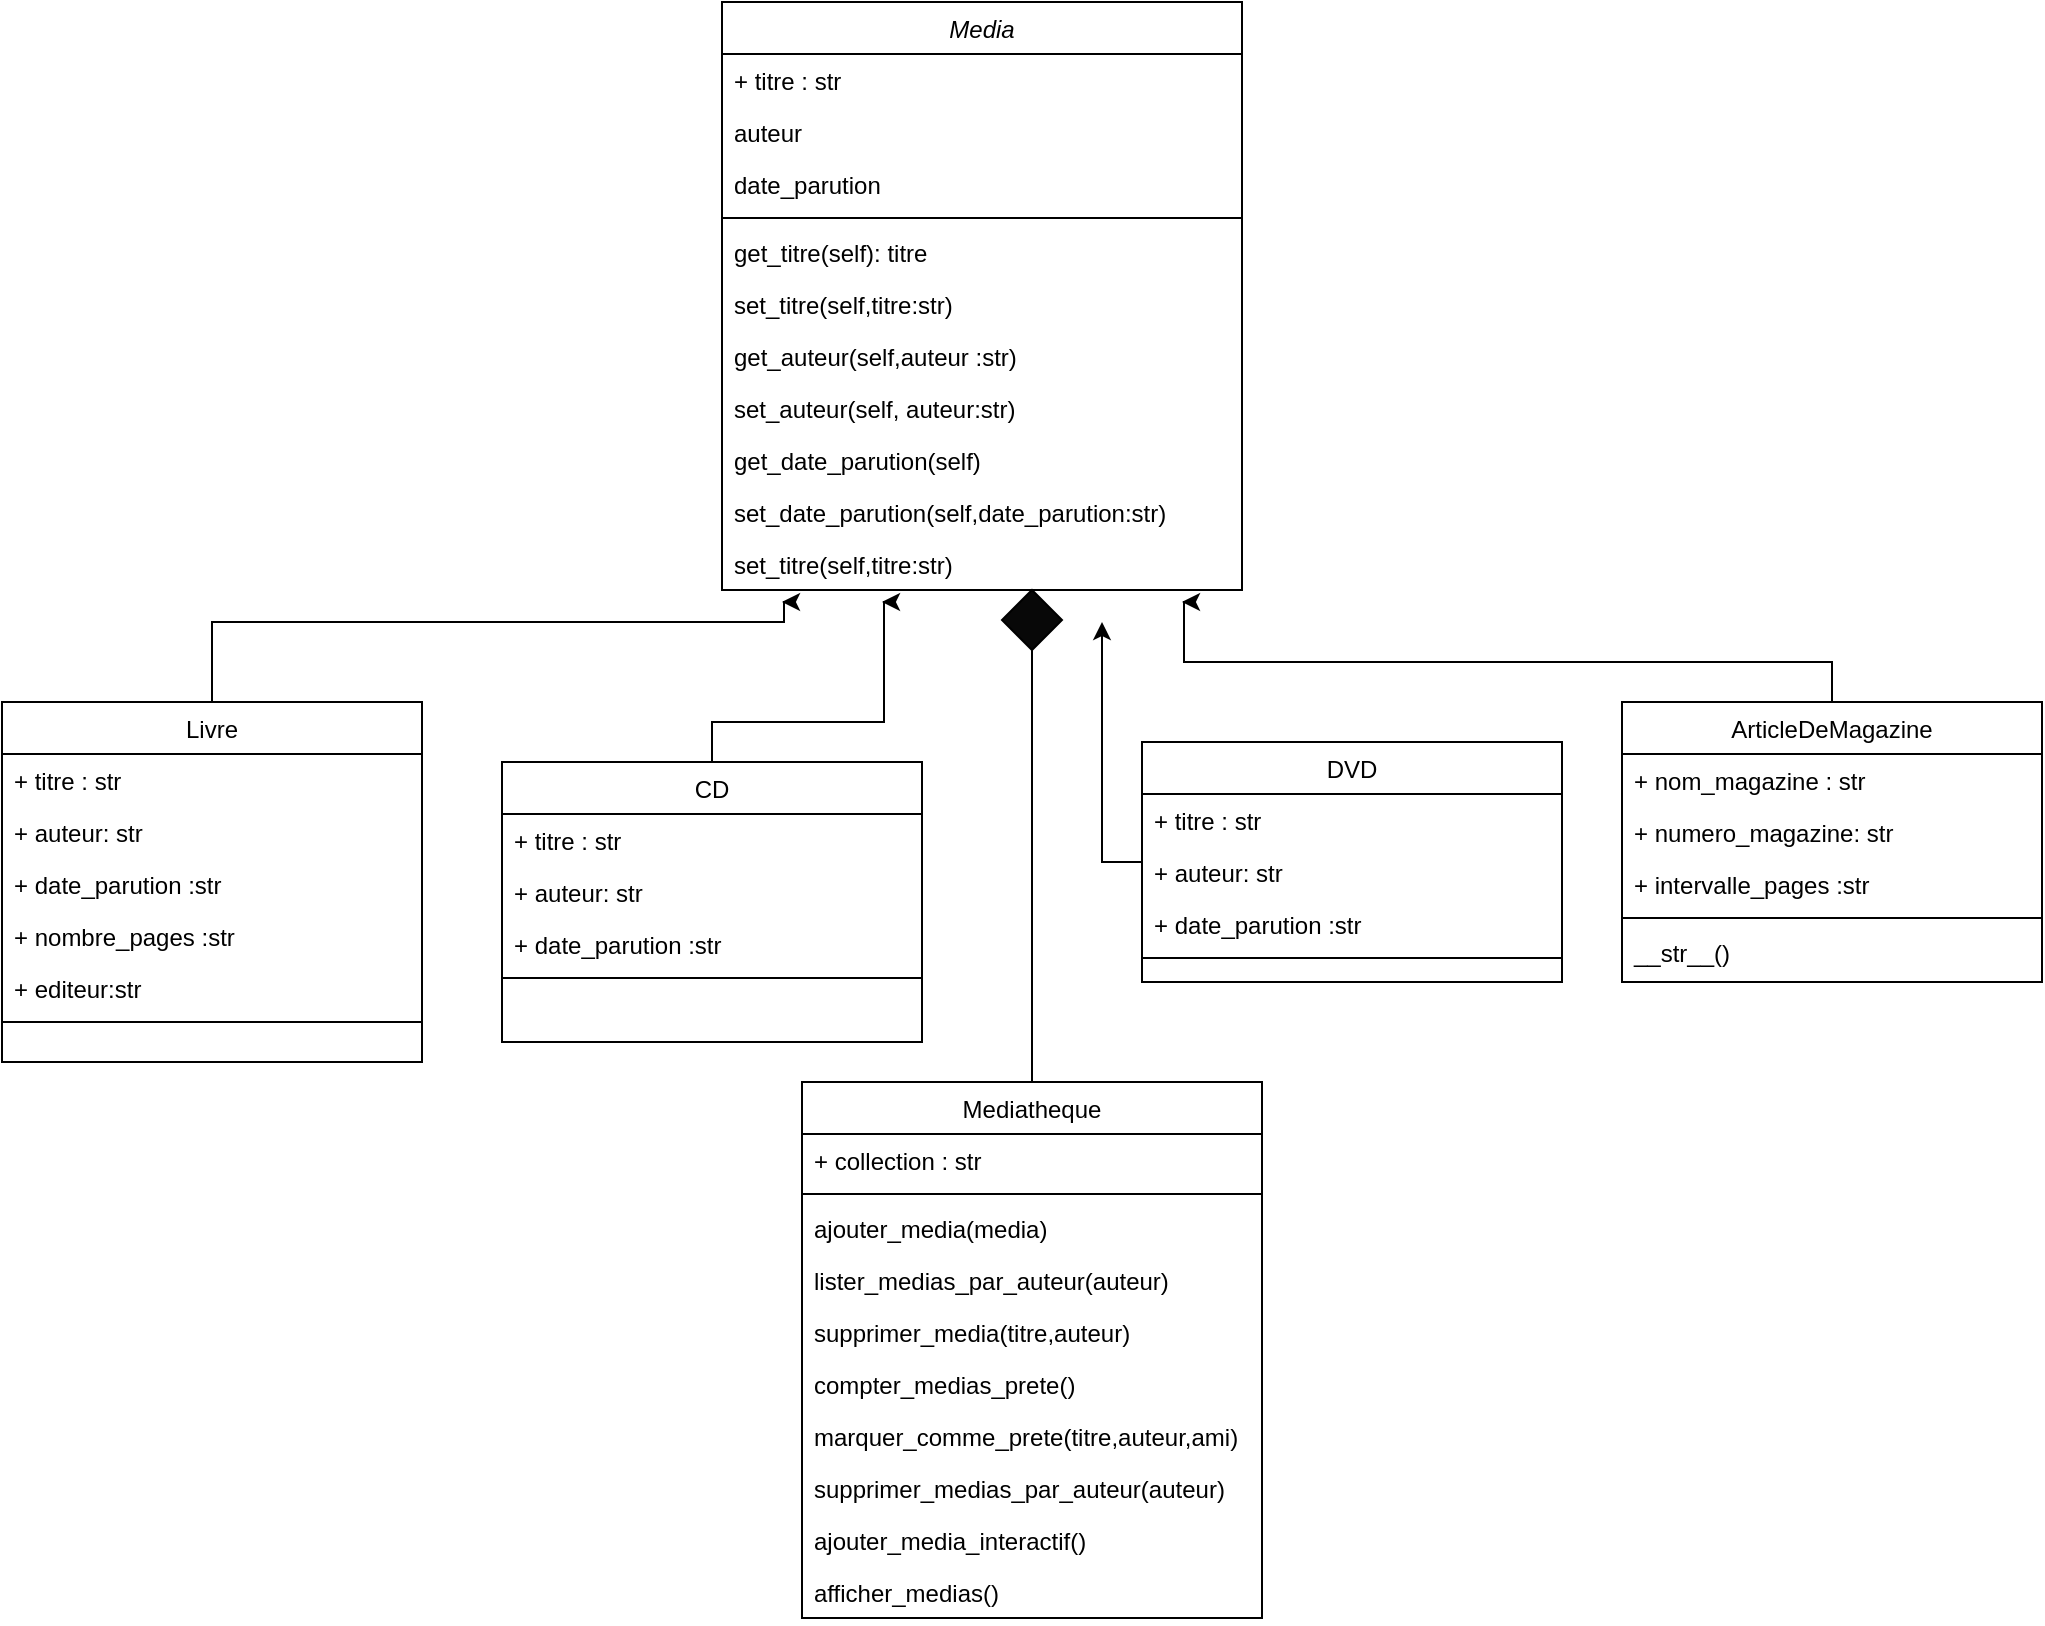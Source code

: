 <mxfile version="23.1.7" type="device">
  <diagram id="C5RBs43oDa-KdzZeNtuy" name="Page-1">
    <mxGraphModel dx="2109" dy="615" grid="1" gridSize="10" guides="1" tooltips="1" connect="1" arrows="1" fold="1" page="1" pageScale="1" pageWidth="827" pageHeight="1169" math="0" shadow="0">
      <root>
        <mxCell id="WIyWlLk6GJQsqaUBKTNV-0" />
        <mxCell id="WIyWlLk6GJQsqaUBKTNV-1" parent="WIyWlLk6GJQsqaUBKTNV-0" />
        <mxCell id="zkfFHV4jXpPFQw0GAbJ--0" value="Media" style="swimlane;fontStyle=2;align=center;verticalAlign=top;childLayout=stackLayout;horizontal=1;startSize=26;horizontalStack=0;resizeParent=1;resizeLast=0;collapsible=1;marginBottom=0;rounded=0;shadow=0;strokeWidth=1;" parent="WIyWlLk6GJQsqaUBKTNV-1" vertex="1">
          <mxGeometry x="200" y="10" width="260" height="294" as="geometry">
            <mxRectangle x="230" y="140" width="160" height="26" as="alternateBounds" />
          </mxGeometry>
        </mxCell>
        <mxCell id="zkfFHV4jXpPFQw0GAbJ--1" value="+ titre : str" style="text;align=left;verticalAlign=top;spacingLeft=4;spacingRight=4;overflow=hidden;rotatable=0;points=[[0,0.5],[1,0.5]];portConstraint=eastwest;" parent="zkfFHV4jXpPFQw0GAbJ--0" vertex="1">
          <mxGeometry y="26" width="260" height="26" as="geometry" />
        </mxCell>
        <mxCell id="zkfFHV4jXpPFQw0GAbJ--2" value="auteur" style="text;align=left;verticalAlign=top;spacingLeft=4;spacingRight=4;overflow=hidden;rotatable=0;points=[[0,0.5],[1,0.5]];portConstraint=eastwest;rounded=0;shadow=0;html=0;" parent="zkfFHV4jXpPFQw0GAbJ--0" vertex="1">
          <mxGeometry y="52" width="260" height="26" as="geometry" />
        </mxCell>
        <mxCell id="zkfFHV4jXpPFQw0GAbJ--3" value="date_parution" style="text;align=left;verticalAlign=top;spacingLeft=4;spacingRight=4;overflow=hidden;rotatable=0;points=[[0,0.5],[1,0.5]];portConstraint=eastwest;rounded=0;shadow=0;html=0;" parent="zkfFHV4jXpPFQw0GAbJ--0" vertex="1">
          <mxGeometry y="78" width="260" height="26" as="geometry" />
        </mxCell>
        <mxCell id="zkfFHV4jXpPFQw0GAbJ--4" value="" style="line;html=1;strokeWidth=1;align=left;verticalAlign=middle;spacingTop=-1;spacingLeft=3;spacingRight=3;rotatable=0;labelPosition=right;points=[];portConstraint=eastwest;" parent="zkfFHV4jXpPFQw0GAbJ--0" vertex="1">
          <mxGeometry y="104" width="260" height="8" as="geometry" />
        </mxCell>
        <mxCell id="6jIWyDJnxTh3zPNn5qSq-3" value="get_titre(self): titre" style="text;align=left;verticalAlign=top;spacingLeft=4;spacingRight=4;overflow=hidden;rotatable=0;points=[[0,0.5],[1,0.5]];portConstraint=eastwest;rounded=0;shadow=0;html=0;" parent="zkfFHV4jXpPFQw0GAbJ--0" vertex="1">
          <mxGeometry y="112" width="260" height="26" as="geometry" />
        </mxCell>
        <mxCell id="6jIWyDJnxTh3zPNn5qSq-4" value="set_titre(self,titre:str)" style="text;align=left;verticalAlign=top;spacingLeft=4;spacingRight=4;overflow=hidden;rotatable=0;points=[[0,0.5],[1,0.5]];portConstraint=eastwest;rounded=0;shadow=0;html=0;" parent="zkfFHV4jXpPFQw0GAbJ--0" vertex="1">
          <mxGeometry y="138" width="260" height="26" as="geometry" />
        </mxCell>
        <mxCell id="6jIWyDJnxTh3zPNn5qSq-2" value="get_auteur(self,auteur :str)" style="text;align=left;verticalAlign=top;spacingLeft=4;spacingRight=4;overflow=hidden;rotatable=0;points=[[0,0.5],[1,0.5]];portConstraint=eastwest;rounded=0;shadow=0;html=0;" parent="zkfFHV4jXpPFQw0GAbJ--0" vertex="1">
          <mxGeometry y="164" width="260" height="26" as="geometry" />
        </mxCell>
        <mxCell id="6jIWyDJnxTh3zPNn5qSq-8" value="set_auteur(self, auteur:str)" style="text;align=left;verticalAlign=top;spacingLeft=4;spacingRight=4;overflow=hidden;rotatable=0;points=[[0,0.5],[1,0.5]];portConstraint=eastwest;rounded=0;shadow=0;html=0;" parent="zkfFHV4jXpPFQw0GAbJ--0" vertex="1">
          <mxGeometry y="190" width="260" height="26" as="geometry" />
        </mxCell>
        <mxCell id="6jIWyDJnxTh3zPNn5qSq-10" value="get_date_parution(self)" style="text;align=left;verticalAlign=top;spacingLeft=4;spacingRight=4;overflow=hidden;rotatable=0;points=[[0,0.5],[1,0.5]];portConstraint=eastwest;rounded=0;shadow=0;html=0;" parent="zkfFHV4jXpPFQw0GAbJ--0" vertex="1">
          <mxGeometry y="216" width="260" height="26" as="geometry" />
        </mxCell>
        <mxCell id="6jIWyDJnxTh3zPNn5qSq-9" value="set_date_parution(self,date_parution:str)" style="text;align=left;verticalAlign=top;spacingLeft=4;spacingRight=4;overflow=hidden;rotatable=0;points=[[0,0.5],[1,0.5]];portConstraint=eastwest;rounded=0;shadow=0;html=0;" parent="zkfFHV4jXpPFQw0GAbJ--0" vertex="1">
          <mxGeometry y="242" width="260" height="26" as="geometry" />
        </mxCell>
        <mxCell id="6jIWyDJnxTh3zPNn5qSq-7" value="set_titre(self,titre:str)" style="text;align=left;verticalAlign=top;spacingLeft=4;spacingRight=4;overflow=hidden;rotatable=0;points=[[0,0.5],[1,0.5]];portConstraint=eastwest;rounded=0;shadow=0;html=0;" parent="zkfFHV4jXpPFQw0GAbJ--0" vertex="1">
          <mxGeometry y="268" width="260" height="26" as="geometry" />
        </mxCell>
        <mxCell id="K_nYCfc2FT1u_v8gla1Q-38" style="edgeStyle=orthogonalEdgeStyle;rounded=0;orthogonalLoop=1;jettySize=auto;html=1;" edge="1" parent="WIyWlLk6GJQsqaUBKTNV-1" source="zkfFHV4jXpPFQw0GAbJ--6">
          <mxGeometry relative="1" as="geometry">
            <mxPoint x="230" y="310" as="targetPoint" />
            <Array as="points">
              <mxPoint x="-55" y="320" />
              <mxPoint x="231" y="320" />
            </Array>
          </mxGeometry>
        </mxCell>
        <mxCell id="zkfFHV4jXpPFQw0GAbJ--6" value="Livre" style="swimlane;fontStyle=0;align=center;verticalAlign=top;childLayout=stackLayout;horizontal=1;startSize=26;horizontalStack=0;resizeParent=1;resizeLast=0;collapsible=1;marginBottom=0;rounded=0;shadow=0;strokeWidth=1;" parent="WIyWlLk6GJQsqaUBKTNV-1" vertex="1">
          <mxGeometry x="-160" y="360" width="210" height="180" as="geometry">
            <mxRectangle x="130" y="380" width="160" height="26" as="alternateBounds" />
          </mxGeometry>
        </mxCell>
        <mxCell id="zkfFHV4jXpPFQw0GAbJ--7" value="+ titre : str" style="text;align=left;verticalAlign=top;spacingLeft=4;spacingRight=4;overflow=hidden;rotatable=0;points=[[0,0.5],[1,0.5]];portConstraint=eastwest;" parent="zkfFHV4jXpPFQw0GAbJ--6" vertex="1">
          <mxGeometry y="26" width="210" height="26" as="geometry" />
        </mxCell>
        <mxCell id="Ge-s6ljf6mY781e63C9--1" value="+ auteur: str" style="text;align=left;verticalAlign=top;spacingLeft=4;spacingRight=4;overflow=hidden;rotatable=0;points=[[0,0.5],[1,0.5]];portConstraint=eastwest;" parent="zkfFHV4jXpPFQw0GAbJ--6" vertex="1">
          <mxGeometry y="52" width="210" height="26" as="geometry" />
        </mxCell>
        <mxCell id="Ge-s6ljf6mY781e63C9--2" value="+ date_parution :str" style="text;align=left;verticalAlign=top;spacingLeft=4;spacingRight=4;overflow=hidden;rotatable=0;points=[[0,0.5],[1,0.5]];portConstraint=eastwest;" parent="zkfFHV4jXpPFQw0GAbJ--6" vertex="1">
          <mxGeometry y="78" width="210" height="26" as="geometry" />
        </mxCell>
        <mxCell id="Ge-s6ljf6mY781e63C9--3" value="+ nombre_pages :str" style="text;align=left;verticalAlign=top;spacingLeft=4;spacingRight=4;overflow=hidden;rotatable=0;points=[[0,0.5],[1,0.5]];portConstraint=eastwest;" parent="zkfFHV4jXpPFQw0GAbJ--6" vertex="1">
          <mxGeometry y="104" width="210" height="26" as="geometry" />
        </mxCell>
        <mxCell id="zkfFHV4jXpPFQw0GAbJ--8" value="+ editeur:str" style="text;align=left;verticalAlign=top;spacingLeft=4;spacingRight=4;overflow=hidden;rotatable=0;points=[[0,0.5],[1,0.5]];portConstraint=eastwest;rounded=0;shadow=0;html=0;" parent="zkfFHV4jXpPFQw0GAbJ--6" vertex="1">
          <mxGeometry y="130" width="210" height="26" as="geometry" />
        </mxCell>
        <mxCell id="zkfFHV4jXpPFQw0GAbJ--9" value="" style="line;html=1;strokeWidth=1;align=left;verticalAlign=middle;spacingTop=-1;spacingLeft=3;spacingRight=3;rotatable=0;labelPosition=right;points=[];portConstraint=eastwest;" parent="zkfFHV4jXpPFQw0GAbJ--6" vertex="1">
          <mxGeometry y="156" width="210" height="8" as="geometry" />
        </mxCell>
        <mxCell id="K_nYCfc2FT1u_v8gla1Q-39" style="edgeStyle=orthogonalEdgeStyle;rounded=0;orthogonalLoop=1;jettySize=auto;html=1;exitX=0.5;exitY=0;exitDx=0;exitDy=0;" edge="1" parent="WIyWlLk6GJQsqaUBKTNV-1" source="K_nYCfc2FT1u_v8gla1Q-3">
          <mxGeometry relative="1" as="geometry">
            <mxPoint x="280" y="310" as="targetPoint" />
            <Array as="points">
              <mxPoint x="195" y="370" />
              <mxPoint x="281" y="370" />
            </Array>
          </mxGeometry>
        </mxCell>
        <mxCell id="K_nYCfc2FT1u_v8gla1Q-3" value="CD" style="swimlane;fontStyle=0;align=center;verticalAlign=top;childLayout=stackLayout;horizontal=1;startSize=26;horizontalStack=0;resizeParent=1;resizeLast=0;collapsible=1;marginBottom=0;rounded=0;shadow=0;strokeWidth=1;" vertex="1" parent="WIyWlLk6GJQsqaUBKTNV-1">
          <mxGeometry x="90" y="390" width="210" height="140" as="geometry">
            <mxRectangle x="130" y="380" width="160" height="26" as="alternateBounds" />
          </mxGeometry>
        </mxCell>
        <mxCell id="K_nYCfc2FT1u_v8gla1Q-4" value="+ titre : str" style="text;align=left;verticalAlign=top;spacingLeft=4;spacingRight=4;overflow=hidden;rotatable=0;points=[[0,0.5],[1,0.5]];portConstraint=eastwest;" vertex="1" parent="K_nYCfc2FT1u_v8gla1Q-3">
          <mxGeometry y="26" width="210" height="26" as="geometry" />
        </mxCell>
        <mxCell id="K_nYCfc2FT1u_v8gla1Q-5" value="+ auteur: str" style="text;align=left;verticalAlign=top;spacingLeft=4;spacingRight=4;overflow=hidden;rotatable=0;points=[[0,0.5],[1,0.5]];portConstraint=eastwest;" vertex="1" parent="K_nYCfc2FT1u_v8gla1Q-3">
          <mxGeometry y="52" width="210" height="26" as="geometry" />
        </mxCell>
        <mxCell id="K_nYCfc2FT1u_v8gla1Q-6" value="+ date_parution :str" style="text;align=left;verticalAlign=top;spacingLeft=4;spacingRight=4;overflow=hidden;rotatable=0;points=[[0,0.5],[1,0.5]];portConstraint=eastwest;" vertex="1" parent="K_nYCfc2FT1u_v8gla1Q-3">
          <mxGeometry y="78" width="210" height="26" as="geometry" />
        </mxCell>
        <mxCell id="K_nYCfc2FT1u_v8gla1Q-9" value="" style="line;html=1;strokeWidth=1;align=left;verticalAlign=middle;spacingTop=-1;spacingLeft=3;spacingRight=3;rotatable=0;labelPosition=right;points=[];portConstraint=eastwest;" vertex="1" parent="K_nYCfc2FT1u_v8gla1Q-3">
          <mxGeometry y="104" width="210" height="8" as="geometry" />
        </mxCell>
        <mxCell id="K_nYCfc2FT1u_v8gla1Q-46" style="edgeStyle=orthogonalEdgeStyle;rounded=0;orthogonalLoop=1;jettySize=auto;html=1;" edge="1" parent="WIyWlLk6GJQsqaUBKTNV-1" source="K_nYCfc2FT1u_v8gla1Q-10">
          <mxGeometry relative="1" as="geometry">
            <mxPoint x="390" y="320" as="targetPoint" />
          </mxGeometry>
        </mxCell>
        <mxCell id="K_nYCfc2FT1u_v8gla1Q-10" value="DVD" style="swimlane;fontStyle=0;align=center;verticalAlign=top;childLayout=stackLayout;horizontal=1;startSize=26;horizontalStack=0;resizeParent=1;resizeLast=0;collapsible=1;marginBottom=0;rounded=0;shadow=0;strokeWidth=1;" vertex="1" parent="WIyWlLk6GJQsqaUBKTNV-1">
          <mxGeometry x="410" y="380" width="210" height="120" as="geometry">
            <mxRectangle x="130" y="380" width="160" height="26" as="alternateBounds" />
          </mxGeometry>
        </mxCell>
        <mxCell id="K_nYCfc2FT1u_v8gla1Q-11" value="+ titre : str" style="text;align=left;verticalAlign=top;spacingLeft=4;spacingRight=4;overflow=hidden;rotatable=0;points=[[0,0.5],[1,0.5]];portConstraint=eastwest;" vertex="1" parent="K_nYCfc2FT1u_v8gla1Q-10">
          <mxGeometry y="26" width="210" height="26" as="geometry" />
        </mxCell>
        <mxCell id="K_nYCfc2FT1u_v8gla1Q-12" value="+ auteur: str" style="text;align=left;verticalAlign=top;spacingLeft=4;spacingRight=4;overflow=hidden;rotatable=0;points=[[0,0.5],[1,0.5]];portConstraint=eastwest;" vertex="1" parent="K_nYCfc2FT1u_v8gla1Q-10">
          <mxGeometry y="52" width="210" height="26" as="geometry" />
        </mxCell>
        <mxCell id="K_nYCfc2FT1u_v8gla1Q-13" value="+ date_parution :str" style="text;align=left;verticalAlign=top;spacingLeft=4;spacingRight=4;overflow=hidden;rotatable=0;points=[[0,0.5],[1,0.5]];portConstraint=eastwest;" vertex="1" parent="K_nYCfc2FT1u_v8gla1Q-10">
          <mxGeometry y="78" width="210" height="26" as="geometry" />
        </mxCell>
        <mxCell id="K_nYCfc2FT1u_v8gla1Q-16" value="" style="line;html=1;strokeWidth=1;align=left;verticalAlign=middle;spacingTop=-1;spacingLeft=3;spacingRight=3;rotatable=0;labelPosition=right;points=[];portConstraint=eastwest;" vertex="1" parent="K_nYCfc2FT1u_v8gla1Q-10">
          <mxGeometry y="104" width="210" height="8" as="geometry" />
        </mxCell>
        <mxCell id="K_nYCfc2FT1u_v8gla1Q-17" value="Mediatheque" style="swimlane;fontStyle=0;align=center;verticalAlign=top;childLayout=stackLayout;horizontal=1;startSize=26;horizontalStack=0;resizeParent=1;resizeLast=0;collapsible=1;marginBottom=0;rounded=0;shadow=0;strokeWidth=1;" vertex="1" parent="WIyWlLk6GJQsqaUBKTNV-1">
          <mxGeometry x="240" y="550" width="230" height="268" as="geometry">
            <mxRectangle x="130" y="380" width="160" height="26" as="alternateBounds" />
          </mxGeometry>
        </mxCell>
        <mxCell id="K_nYCfc2FT1u_v8gla1Q-18" value="+ collection : str" style="text;align=left;verticalAlign=top;spacingLeft=4;spacingRight=4;overflow=hidden;rotatable=0;points=[[0,0.5],[1,0.5]];portConstraint=eastwest;" vertex="1" parent="K_nYCfc2FT1u_v8gla1Q-17">
          <mxGeometry y="26" width="230" height="26" as="geometry" />
        </mxCell>
        <mxCell id="K_nYCfc2FT1u_v8gla1Q-23" value="" style="line;html=1;strokeWidth=1;align=left;verticalAlign=middle;spacingTop=-1;spacingLeft=3;spacingRight=3;rotatable=0;labelPosition=right;points=[];portConstraint=eastwest;" vertex="1" parent="K_nYCfc2FT1u_v8gla1Q-17">
          <mxGeometry y="52" width="230" height="8" as="geometry" />
        </mxCell>
        <mxCell id="K_nYCfc2FT1u_v8gla1Q-20" value="ajouter_media(media)" style="text;align=left;verticalAlign=top;spacingLeft=4;spacingRight=4;overflow=hidden;rotatable=0;points=[[0,0.5],[1,0.5]];portConstraint=eastwest;" vertex="1" parent="K_nYCfc2FT1u_v8gla1Q-17">
          <mxGeometry y="60" width="230" height="26" as="geometry" />
        </mxCell>
        <mxCell id="K_nYCfc2FT1u_v8gla1Q-19" value="lister_medias_par_auteur(auteur)" style="text;align=left;verticalAlign=top;spacingLeft=4;spacingRight=4;overflow=hidden;rotatable=0;points=[[0,0.5],[1,0.5]];portConstraint=eastwest;" vertex="1" parent="K_nYCfc2FT1u_v8gla1Q-17">
          <mxGeometry y="86" width="230" height="26" as="geometry" />
        </mxCell>
        <mxCell id="K_nYCfc2FT1u_v8gla1Q-22" value="supprimer_media(titre,auteur)" style="text;align=left;verticalAlign=top;spacingLeft=4;spacingRight=4;overflow=hidden;rotatable=0;points=[[0,0.5],[1,0.5]];portConstraint=eastwest;rounded=0;shadow=0;html=0;" vertex="1" parent="K_nYCfc2FT1u_v8gla1Q-17">
          <mxGeometry y="112" width="230" height="26" as="geometry" />
        </mxCell>
        <mxCell id="K_nYCfc2FT1u_v8gla1Q-24" value="compter_medias_prete()" style="text;align=left;verticalAlign=top;spacingLeft=4;spacingRight=4;overflow=hidden;rotatable=0;points=[[0,0.5],[1,0.5]];portConstraint=eastwest;" vertex="1" parent="K_nYCfc2FT1u_v8gla1Q-17">
          <mxGeometry y="138" width="230" height="26" as="geometry" />
        </mxCell>
        <mxCell id="K_nYCfc2FT1u_v8gla1Q-26" value="marquer_comme_prete(titre,auteur,ami)" style="text;align=left;verticalAlign=top;spacingLeft=4;spacingRight=4;overflow=hidden;rotatable=0;points=[[0,0.5],[1,0.5]];portConstraint=eastwest;" vertex="1" parent="K_nYCfc2FT1u_v8gla1Q-17">
          <mxGeometry y="164" width="230" height="26" as="geometry" />
        </mxCell>
        <mxCell id="K_nYCfc2FT1u_v8gla1Q-25" value="supprimer_medias_par_auteur(auteur)" style="text;align=left;verticalAlign=top;spacingLeft=4;spacingRight=4;overflow=hidden;rotatable=0;points=[[0,0.5],[1,0.5]];portConstraint=eastwest;" vertex="1" parent="K_nYCfc2FT1u_v8gla1Q-17">
          <mxGeometry y="190" width="230" height="26" as="geometry" />
        </mxCell>
        <mxCell id="K_nYCfc2FT1u_v8gla1Q-27" value="ajouter_media_interactif()" style="text;align=left;verticalAlign=top;spacingLeft=4;spacingRight=4;overflow=hidden;rotatable=0;points=[[0,0.5],[1,0.5]];portConstraint=eastwest;" vertex="1" parent="K_nYCfc2FT1u_v8gla1Q-17">
          <mxGeometry y="216" width="230" height="26" as="geometry" />
        </mxCell>
        <mxCell id="K_nYCfc2FT1u_v8gla1Q-28" value="afficher_medias()" style="text;align=left;verticalAlign=top;spacingLeft=4;spacingRight=4;overflow=hidden;rotatable=0;points=[[0,0.5],[1,0.5]];portConstraint=eastwest;" vertex="1" parent="K_nYCfc2FT1u_v8gla1Q-17">
          <mxGeometry y="242" width="230" height="26" as="geometry" />
        </mxCell>
        <mxCell id="K_nYCfc2FT1u_v8gla1Q-47" style="edgeStyle=orthogonalEdgeStyle;rounded=0;orthogonalLoop=1;jettySize=auto;html=1;" edge="1" parent="WIyWlLk6GJQsqaUBKTNV-1" source="K_nYCfc2FT1u_v8gla1Q-29">
          <mxGeometry relative="1" as="geometry">
            <mxPoint x="430" y="310" as="targetPoint" />
            <Array as="points">
              <mxPoint x="755" y="340" />
              <mxPoint x="431" y="340" />
            </Array>
          </mxGeometry>
        </mxCell>
        <mxCell id="K_nYCfc2FT1u_v8gla1Q-29" value="ArticleDeMagazine" style="swimlane;fontStyle=0;align=center;verticalAlign=top;childLayout=stackLayout;horizontal=1;startSize=26;horizontalStack=0;resizeParent=1;resizeLast=0;collapsible=1;marginBottom=0;rounded=0;shadow=0;strokeWidth=1;" vertex="1" parent="WIyWlLk6GJQsqaUBKTNV-1">
          <mxGeometry x="650" y="360" width="210" height="140" as="geometry">
            <mxRectangle x="130" y="380" width="160" height="26" as="alternateBounds" />
          </mxGeometry>
        </mxCell>
        <mxCell id="K_nYCfc2FT1u_v8gla1Q-30" value="+ nom_magazine : str" style="text;align=left;verticalAlign=top;spacingLeft=4;spacingRight=4;overflow=hidden;rotatable=0;points=[[0,0.5],[1,0.5]];portConstraint=eastwest;" vertex="1" parent="K_nYCfc2FT1u_v8gla1Q-29">
          <mxGeometry y="26" width="210" height="26" as="geometry" />
        </mxCell>
        <mxCell id="K_nYCfc2FT1u_v8gla1Q-31" value="+ numero_magazine: str" style="text;align=left;verticalAlign=top;spacingLeft=4;spacingRight=4;overflow=hidden;rotatable=0;points=[[0,0.5],[1,0.5]];portConstraint=eastwest;" vertex="1" parent="K_nYCfc2FT1u_v8gla1Q-29">
          <mxGeometry y="52" width="210" height="26" as="geometry" />
        </mxCell>
        <mxCell id="K_nYCfc2FT1u_v8gla1Q-32" value="+ intervalle_pages :str" style="text;align=left;verticalAlign=top;spacingLeft=4;spacingRight=4;overflow=hidden;rotatable=0;points=[[0,0.5],[1,0.5]];portConstraint=eastwest;" vertex="1" parent="K_nYCfc2FT1u_v8gla1Q-29">
          <mxGeometry y="78" width="210" height="26" as="geometry" />
        </mxCell>
        <mxCell id="K_nYCfc2FT1u_v8gla1Q-33" value="" style="line;html=1;strokeWidth=1;align=left;verticalAlign=middle;spacingTop=-1;spacingLeft=3;spacingRight=3;rotatable=0;labelPosition=right;points=[];portConstraint=eastwest;" vertex="1" parent="K_nYCfc2FT1u_v8gla1Q-29">
          <mxGeometry y="104" width="210" height="8" as="geometry" />
        </mxCell>
        <mxCell id="K_nYCfc2FT1u_v8gla1Q-34" value="__str__()" style="text;align=left;verticalAlign=top;spacingLeft=4;spacingRight=4;overflow=hidden;rotatable=0;points=[[0,0.5],[1,0.5]];portConstraint=eastwest;" vertex="1" parent="K_nYCfc2FT1u_v8gla1Q-29">
          <mxGeometry y="112" width="210" height="26" as="geometry" />
        </mxCell>
        <mxCell id="K_nYCfc2FT1u_v8gla1Q-36" value="" style="endArrow=none;html=1;rounded=0;exitX=0.5;exitY=0;exitDx=0;exitDy=0;" edge="1" parent="WIyWlLk6GJQsqaUBKTNV-1" source="K_nYCfc2FT1u_v8gla1Q-17" target="K_nYCfc2FT1u_v8gla1Q-37">
          <mxGeometry width="50" height="50" relative="1" as="geometry">
            <mxPoint x="430" y="400" as="sourcePoint" />
            <mxPoint x="355" y="330" as="targetPoint" />
          </mxGeometry>
        </mxCell>
        <mxCell id="K_nYCfc2FT1u_v8gla1Q-37" value="" style="rhombus;whiteSpace=wrap;html=1;fillColor=#080808;" vertex="1" parent="WIyWlLk6GJQsqaUBKTNV-1">
          <mxGeometry x="340" y="304" width="30" height="30" as="geometry" />
        </mxCell>
      </root>
    </mxGraphModel>
  </diagram>
</mxfile>
